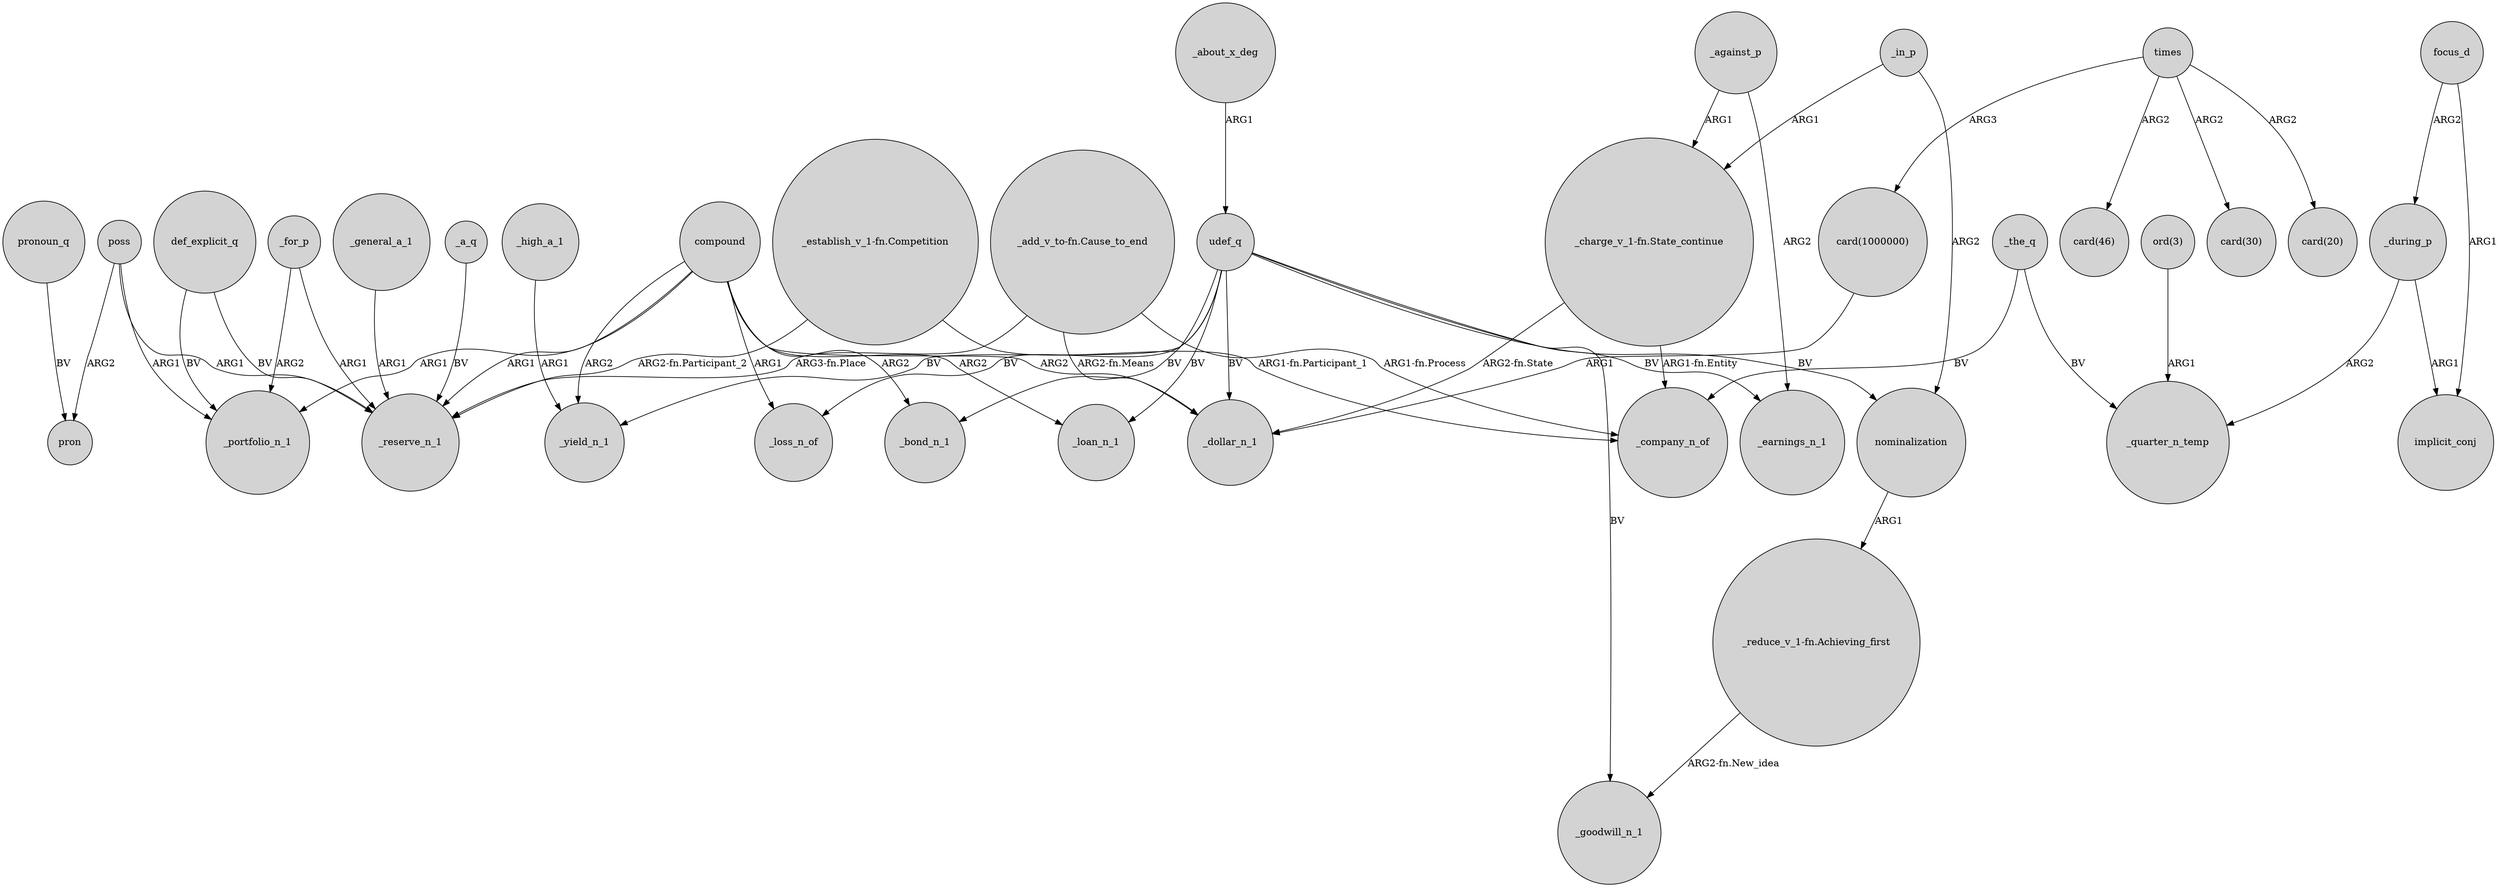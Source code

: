 digraph {
	node [shape=circle style=filled]
	_a_q -> _reserve_n_1 [label=BV]
	udef_q -> _bond_n_1 [label=BV]
	"ord(3)" -> _quarter_n_temp [label=ARG1]
	compound -> _yield_n_1 [label=ARG2]
	"_establish_v_1-fn.Competition" -> _reserve_n_1 [label="ARG2-fn.Participant_2"]
	focus_d -> _during_p [label=ARG2]
	"_charge_v_1-fn.State_continue" -> _company_n_of [label="ARG1-fn.Entity"]
	udef_q -> _loan_n_1 [label=BV]
	_the_q -> _quarter_n_temp [label=BV]
	udef_q -> nominalization [label=BV]
	times -> "card(1000000)" [label=ARG3]
	compound -> _portfolio_n_1 [label=ARG1]
	"_reduce_v_1-fn.Achieving_first" -> _goodwill_n_1 [label="ARG2-fn.New_idea"]
	nominalization -> "_reduce_v_1-fn.Achieving_first" [label=ARG1]
	compound -> _dollar_n_1 [label=ARG2]
	compound -> _bond_n_1 [label=ARG2]
	_general_a_1 -> _reserve_n_1 [label=ARG1]
	udef_q -> _goodwill_n_1 [label=BV]
	_during_p -> implicit_conj [label=ARG1]
	_about_x_deg -> udef_q [label=ARG1]
	_for_p -> _reserve_n_1 [label=ARG1]
	pronoun_q -> pron [label=BV]
	poss -> pron [label=ARG2]
	compound -> _loss_n_of [label=ARG1]
	times -> "card(46)" [label=ARG2]
	def_explicit_q -> _reserve_n_1 [label=BV]
	_against_p -> _earnings_n_1 [label=ARG2]
	udef_q -> _earnings_n_1 [label=BV]
	"_add_v_to-fn.Cause_to_end" -> _company_n_of [label="ARG1-fn.Process"]
	times -> "card(30)" [label=ARG2]
	udef_q -> _loss_n_of [label=BV]
	udef_q -> _yield_n_1 [label=BV]
	"_add_v_to-fn.Cause_to_end" -> _reserve_n_1 [label="ARG3-fn.Place"]
	udef_q -> _dollar_n_1 [label=BV]
	focus_d -> implicit_conj [label=ARG1]
	"card(1000000)" -> _dollar_n_1 [label=ARG1]
	poss -> _portfolio_n_1 [label=ARG1]
	compound -> _reserve_n_1 [label=ARG1]
	"_charge_v_1-fn.State_continue" -> _dollar_n_1 [label="ARG2-fn.State"]
	times -> "card(20)" [label=ARG2]
	_for_p -> _portfolio_n_1 [label=ARG2]
	_high_a_1 -> _yield_n_1 [label=ARG1]
	def_explicit_q -> _portfolio_n_1 [label=BV]
	_in_p -> "_charge_v_1-fn.State_continue" [label=ARG1]
	poss -> _reserve_n_1 [label=ARG1]
	_in_p -> nominalization [label=ARG2]
	"_add_v_to-fn.Cause_to_end" -> _dollar_n_1 [label="ARG2-fn.Means"]
	_the_q -> _company_n_of [label=BV]
	"_establish_v_1-fn.Competition" -> _company_n_of [label="ARG1-fn.Participant_1"]
	_against_p -> "_charge_v_1-fn.State_continue" [label=ARG1]
	compound -> _loan_n_1 [label=ARG2]
	_during_p -> _quarter_n_temp [label=ARG2]
}
